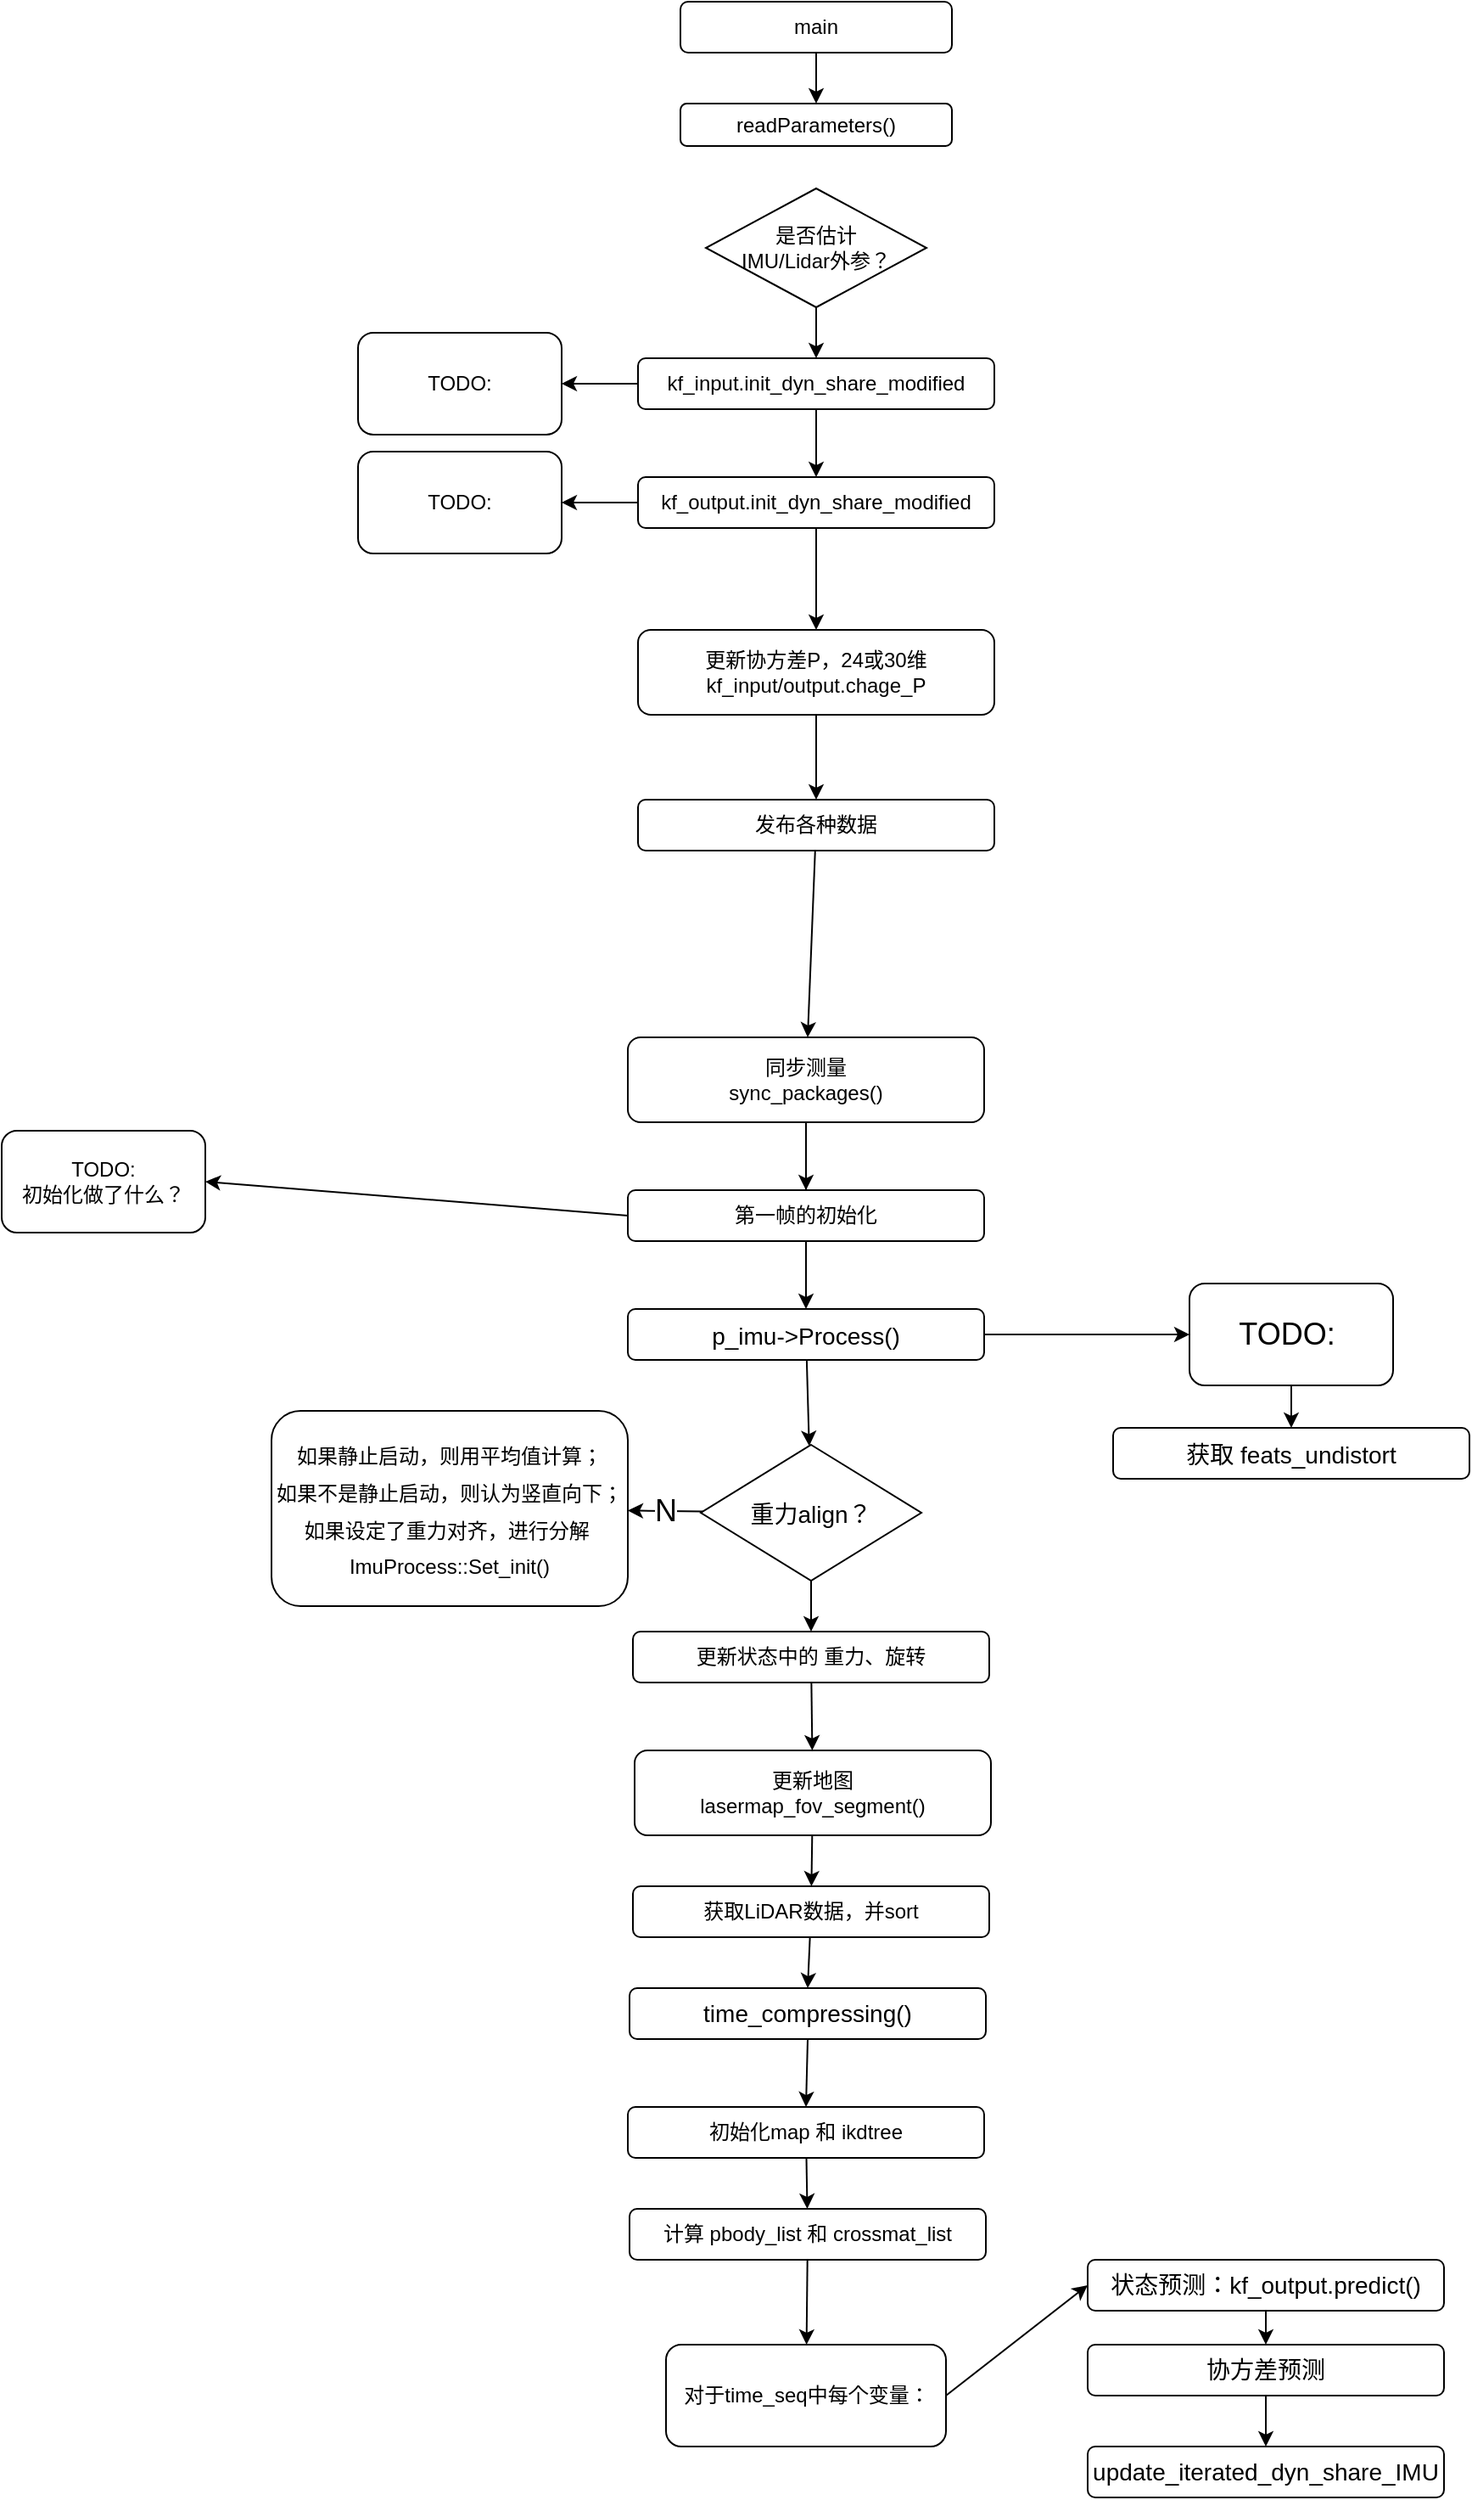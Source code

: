 <mxfile>
    <diagram id="6YYciYIu2QMPcWhjxRUg" name="Page-1">
        <mxGraphModel dx="986" dy="607" grid="1" gridSize="10" guides="1" tooltips="1" connect="1" arrows="1" fold="1" page="1" pageScale="1" pageWidth="827" pageHeight="1169" math="0" shadow="0">
            <root>
                <mxCell id="0"/>
                <mxCell id="1" parent="0"/>
                <mxCell id="4" value="" style="edgeStyle=none;html=1;" parent="1" source="2" target="3" edge="1">
                    <mxGeometry relative="1" as="geometry"/>
                </mxCell>
                <mxCell id="2" value="main" style="rounded=1;whiteSpace=wrap;html=1;" parent="1" vertex="1">
                    <mxGeometry x="360" y="120" width="160" height="30" as="geometry"/>
                </mxCell>
                <mxCell id="3" value="readParameters()" style="whiteSpace=wrap;html=1;rounded=1;" parent="1" vertex="1">
                    <mxGeometry x="360" y="180" width="160" height="25" as="geometry"/>
                </mxCell>
                <mxCell id="8" value="" style="edgeStyle=none;html=1;" parent="1" source="6" target="7" edge="1">
                    <mxGeometry relative="1" as="geometry"/>
                </mxCell>
                <mxCell id="6" value="是否估计&lt;br&gt;IMU/Lidar外参？" style="rhombus;whiteSpace=wrap;html=1;" parent="1" vertex="1">
                    <mxGeometry x="375" y="230" width="130" height="70" as="geometry"/>
                </mxCell>
                <mxCell id="10" value="" style="edgeStyle=none;html=1;" parent="1" source="7" target="9" edge="1">
                    <mxGeometry relative="1" as="geometry"/>
                </mxCell>
                <mxCell id="12" value="" style="edgeStyle=none;html=1;" parent="1" source="7" target="11" edge="1">
                    <mxGeometry relative="1" as="geometry"/>
                </mxCell>
                <mxCell id="7" value="kf_input.init_dyn_share_modified" style="rounded=1;whiteSpace=wrap;html=1;" parent="1" vertex="1">
                    <mxGeometry x="335" y="330" width="210" height="30" as="geometry"/>
                </mxCell>
                <mxCell id="14" value="" style="edgeStyle=none;html=1;" parent="1" source="9" target="13" edge="1">
                    <mxGeometry relative="1" as="geometry"/>
                </mxCell>
                <mxCell id="16" value="" style="edgeStyle=none;html=1;" parent="1" source="9" target="15" edge="1">
                    <mxGeometry relative="1" as="geometry"/>
                </mxCell>
                <mxCell id="9" value="kf_output.init_dyn_share_modified" style="rounded=1;whiteSpace=wrap;html=1;" parent="1" vertex="1">
                    <mxGeometry x="335" y="400" width="210" height="30" as="geometry"/>
                </mxCell>
                <mxCell id="11" value="TODO:" style="rounded=1;whiteSpace=wrap;html=1;" parent="1" vertex="1">
                    <mxGeometry x="170" y="315.0" width="120" height="60" as="geometry"/>
                </mxCell>
                <mxCell id="13" value="TODO:" style="rounded=1;whiteSpace=wrap;html=1;" parent="1" vertex="1">
                    <mxGeometry x="170" y="385.0" width="120" height="60" as="geometry"/>
                </mxCell>
                <mxCell id="20" value="" style="edgeStyle=none;html=1;" parent="1" source="15" target="18" edge="1">
                    <mxGeometry relative="1" as="geometry"/>
                </mxCell>
                <mxCell id="15" value="更新协方差P，24或30维&lt;br&gt;kf_input/output.chage_P" style="rounded=1;whiteSpace=wrap;html=1;" parent="1" vertex="1">
                    <mxGeometry x="335" y="490" width="210" height="50" as="geometry"/>
                </mxCell>
                <mxCell id="35" value="" style="edgeStyle=none;html=1;fontSize=18;" parent="1" source="18" edge="1">
                    <mxGeometry relative="1" as="geometry">
                        <mxPoint x="435.0" y="730" as="targetPoint"/>
                    </mxGeometry>
                </mxCell>
                <mxCell id="18" value="发布各种数据" style="rounded=1;whiteSpace=wrap;html=1;" parent="1" vertex="1">
                    <mxGeometry x="335" y="590" width="210" height="30" as="geometry"/>
                </mxCell>
                <mxCell id="65" value="" style="edgeStyle=none;html=1;exitX=0;exitY=0.5;exitDx=0;exitDy=0;entryX=1;entryY=0.5;entryDx=0;entryDy=0;" parent="1" source="70" target="90" edge="1">
                    <mxGeometry relative="1" as="geometry">
                        <mxPoint x="270" y="795" as="targetPoint"/>
                    </mxGeometry>
                </mxCell>
                <mxCell id="66" value="" style="edgeStyle=none;html=1;fontSize=18;" parent="1" source="67" target="73" edge="1">
                    <mxGeometry relative="1" as="geometry"/>
                </mxCell>
                <mxCell id="67" value="&lt;font style=&quot;font-size: 14px;&quot;&gt;p_imu-&amp;gt;Process()&lt;/font&gt;" style="rounded=1;whiteSpace=wrap;html=1;fontSize=18;" parent="1" vertex="1">
                    <mxGeometry x="329" y="890" width="210" height="30" as="geometry"/>
                </mxCell>
                <mxCell id="68" value="" style="edgeStyle=none;html=1;fontSize=18;" parent="1" source="69" target="67" edge="1">
                    <mxGeometry relative="1" as="geometry"/>
                </mxCell>
                <mxCell id="69" value="同步测量&lt;br&gt;sync_packages()" style="rounded=1;whiteSpace=wrap;html=1;" parent="1" vertex="1">
                    <mxGeometry x="329" y="730" width="210" height="50" as="geometry"/>
                </mxCell>
                <mxCell id="70" value="第一帧的初始化" style="rounded=1;whiteSpace=wrap;html=1;" parent="1" vertex="1">
                    <mxGeometry x="329" y="820" width="210" height="30" as="geometry"/>
                </mxCell>
                <mxCell id="71" value="" style="endArrow=classic;html=1;exitX=0.5;exitY=1;exitDx=0;exitDy=0;entryX=0.5;entryY=0;entryDx=0;entryDy=0;" parent="1" source="69" target="70" edge="1">
                    <mxGeometry width="50" height="50" relative="1" as="geometry">
                        <mxPoint x="195" y="30" as="sourcePoint"/>
                        <mxPoint x="245" y="-20" as="targetPoint"/>
                    </mxGeometry>
                </mxCell>
                <mxCell id="72" value="" style="edgeStyle=none;html=1;fontSize=12;" parent="1" source="73" target="77" edge="1">
                    <mxGeometry relative="1" as="geometry"/>
                </mxCell>
                <mxCell id="73" value="&lt;font style=&quot;font-size: 14px;&quot;&gt;重力align？&lt;/font&gt;" style="rhombus;whiteSpace=wrap;html=1;fontSize=18;" parent="1" vertex="1">
                    <mxGeometry x="372" y="970" width="130" height="80" as="geometry"/>
                </mxCell>
                <mxCell id="74" value="&lt;font style=&quot;font-size: 12px;&quot;&gt;如果静止启动，则用平均值计算；&lt;br&gt;如果不是静止启动，则认为竖直向下；&lt;br&gt;如果设定了重力对齐，进行分解&amp;nbsp;&lt;br&gt;ImuProcess::Set_init()&lt;br&gt;&lt;/font&gt;" style="rounded=1;whiteSpace=wrap;html=1;fontSize=18;" parent="1" vertex="1">
                    <mxGeometry x="119" y="950" width="210" height="115" as="geometry"/>
                </mxCell>
                <mxCell id="75" value="N" style="edgeStyle=none;html=1;fontSize=18;" parent="1" source="73" target="74" edge="1">
                    <mxGeometry relative="1" as="geometry"/>
                </mxCell>
                <mxCell id="76" value="" style="edgeStyle=none;html=1;fontSize=12;" parent="1" source="77" target="79" edge="1">
                    <mxGeometry relative="1" as="geometry"/>
                </mxCell>
                <mxCell id="77" value="更新状态中的 重力、旋转" style="rounded=1;whiteSpace=wrap;html=1;fontSize=12;" parent="1" vertex="1">
                    <mxGeometry x="332" y="1080" width="210" height="30" as="geometry"/>
                </mxCell>
                <mxCell id="78" value="" style="edgeStyle=none;html=1;fontSize=12;" parent="1" source="79" target="81" edge="1">
                    <mxGeometry relative="1" as="geometry"/>
                </mxCell>
                <mxCell id="79" value="更新地图&lt;br&gt;lasermap_fov_segment()" style="rounded=1;whiteSpace=wrap;html=1;fontSize=12;" parent="1" vertex="1">
                    <mxGeometry x="333" y="1150" width="210" height="50" as="geometry"/>
                </mxCell>
                <mxCell id="80" value="" style="edgeStyle=none;html=1;fontSize=12;entryX=0.5;entryY=0;entryDx=0;entryDy=0;" parent="1" source="81" target="85" edge="1">
                    <mxGeometry relative="1" as="geometry"/>
                </mxCell>
                <mxCell id="81" value="获取LiDAR数据，并sort" style="rounded=1;whiteSpace=wrap;html=1;fontSize=12;" parent="1" vertex="1">
                    <mxGeometry x="332" y="1230" width="210" height="30" as="geometry"/>
                </mxCell>
                <mxCell id="82" value="" style="edgeStyle=none;html=1;fontSize=12;" parent="1" source="83" target="84" edge="1">
                    <mxGeometry relative="1" as="geometry"/>
                </mxCell>
                <mxCell id="83" value="初始化map 和 ikdtree" style="rounded=1;whiteSpace=wrap;html=1;fontSize=12;" parent="1" vertex="1">
                    <mxGeometry x="329" y="1360" width="210" height="30" as="geometry"/>
                </mxCell>
                <mxCell id="93" value="" style="edgeStyle=none;html=1;fontSize=14;" parent="1" source="84" target="92" edge="1">
                    <mxGeometry relative="1" as="geometry"/>
                </mxCell>
                <mxCell id="84" value="计算 pbody_list 和 crossmat_list" style="rounded=1;whiteSpace=wrap;html=1;fontSize=12;" parent="1" vertex="1">
                    <mxGeometry x="330" y="1420" width="210" height="30" as="geometry"/>
                </mxCell>
                <mxCell id="85" value="time_compressing()" style="rounded=1;whiteSpace=wrap;html=1;fontSize=14;" parent="1" vertex="1">
                    <mxGeometry x="330" y="1290" width="210" height="30" as="geometry"/>
                </mxCell>
                <mxCell id="86" value="" style="endArrow=classic;html=1;fontSize=14;exitX=0.5;exitY=1;exitDx=0;exitDy=0;entryX=0.5;entryY=0;entryDx=0;entryDy=0;" parent="1" source="85" target="83" edge="1">
                    <mxGeometry width="50" height="50" relative="1" as="geometry">
                        <mxPoint x="391" y="690" as="sourcePoint"/>
                        <mxPoint x="441" y="640" as="targetPoint"/>
                    </mxGeometry>
                </mxCell>
                <mxCell id="87" value="" style="edgeStyle=none;html=1;fontSize=18;" parent="1" source="88" target="91" edge="1">
                    <mxGeometry relative="1" as="geometry"/>
                </mxCell>
                <mxCell id="88" value="TODO:&amp;nbsp;" style="whiteSpace=wrap;html=1;fontSize=18;rounded=1;" parent="1" vertex="1">
                    <mxGeometry x="660" y="875" width="120" height="60" as="geometry"/>
                </mxCell>
                <mxCell id="89" value="" style="edgeStyle=none;html=1;fontSize=18;" parent="1" source="67" target="88" edge="1">
                    <mxGeometry relative="1" as="geometry"/>
                </mxCell>
                <mxCell id="90" value="TODO:&lt;br&gt;初始化做了什么？" style="rounded=1;whiteSpace=wrap;html=1;" parent="1" vertex="1">
                    <mxGeometry x="-40" y="785" width="120" height="60" as="geometry"/>
                </mxCell>
                <mxCell id="91" value="&lt;font style=&quot;font-size: 14px;&quot;&gt;获取 feats_undistort&lt;/font&gt;" style="rounded=1;whiteSpace=wrap;html=1;fontSize=18;" parent="1" vertex="1">
                    <mxGeometry x="615" y="960" width="210" height="30" as="geometry"/>
                </mxCell>
                <mxCell id="92" value="对于time_seq中每个变量：" style="whiteSpace=wrap;html=1;rounded=1;" parent="1" vertex="1">
                    <mxGeometry x="351.5" y="1500" width="165" height="60" as="geometry"/>
                </mxCell>
                <mxCell id="98" value="" style="edgeStyle=none;html=1;fontSize=14;" parent="1" source="95" target="97" edge="1">
                    <mxGeometry relative="1" as="geometry"/>
                </mxCell>
                <mxCell id="95" value="状态预测：kf_output.predict()" style="rounded=1;whiteSpace=wrap;html=1;fontSize=14;" parent="1" vertex="1">
                    <mxGeometry x="600" y="1450" width="210" height="30" as="geometry"/>
                </mxCell>
                <mxCell id="96" value="" style="endArrow=classic;html=1;fontSize=14;exitX=1;exitY=0.5;exitDx=0;exitDy=0;entryX=0;entryY=0.5;entryDx=0;entryDy=0;" parent="1" source="92" target="95" edge="1">
                    <mxGeometry width="50" height="50" relative="1" as="geometry">
                        <mxPoint x="540" y="1540" as="sourcePoint"/>
                        <mxPoint x="590" y="1490" as="targetPoint"/>
                    </mxGeometry>
                </mxCell>
                <mxCell id="100" value="" style="edgeStyle=none;html=1;fontSize=14;" parent="1" source="97" target="99" edge="1">
                    <mxGeometry relative="1" as="geometry"/>
                </mxCell>
                <mxCell id="97" value="协方差预测" style="rounded=1;whiteSpace=wrap;html=1;fontSize=14;" parent="1" vertex="1">
                    <mxGeometry x="600" y="1500" width="210" height="30" as="geometry"/>
                </mxCell>
                <mxCell id="99" value="update_iterated_dyn_share_IMU" style="rounded=1;whiteSpace=wrap;html=1;fontSize=14;" parent="1" vertex="1">
                    <mxGeometry x="600" y="1560" width="210" height="30" as="geometry"/>
                </mxCell>
            </root>
        </mxGraphModel>
    </diagram>
</mxfile>